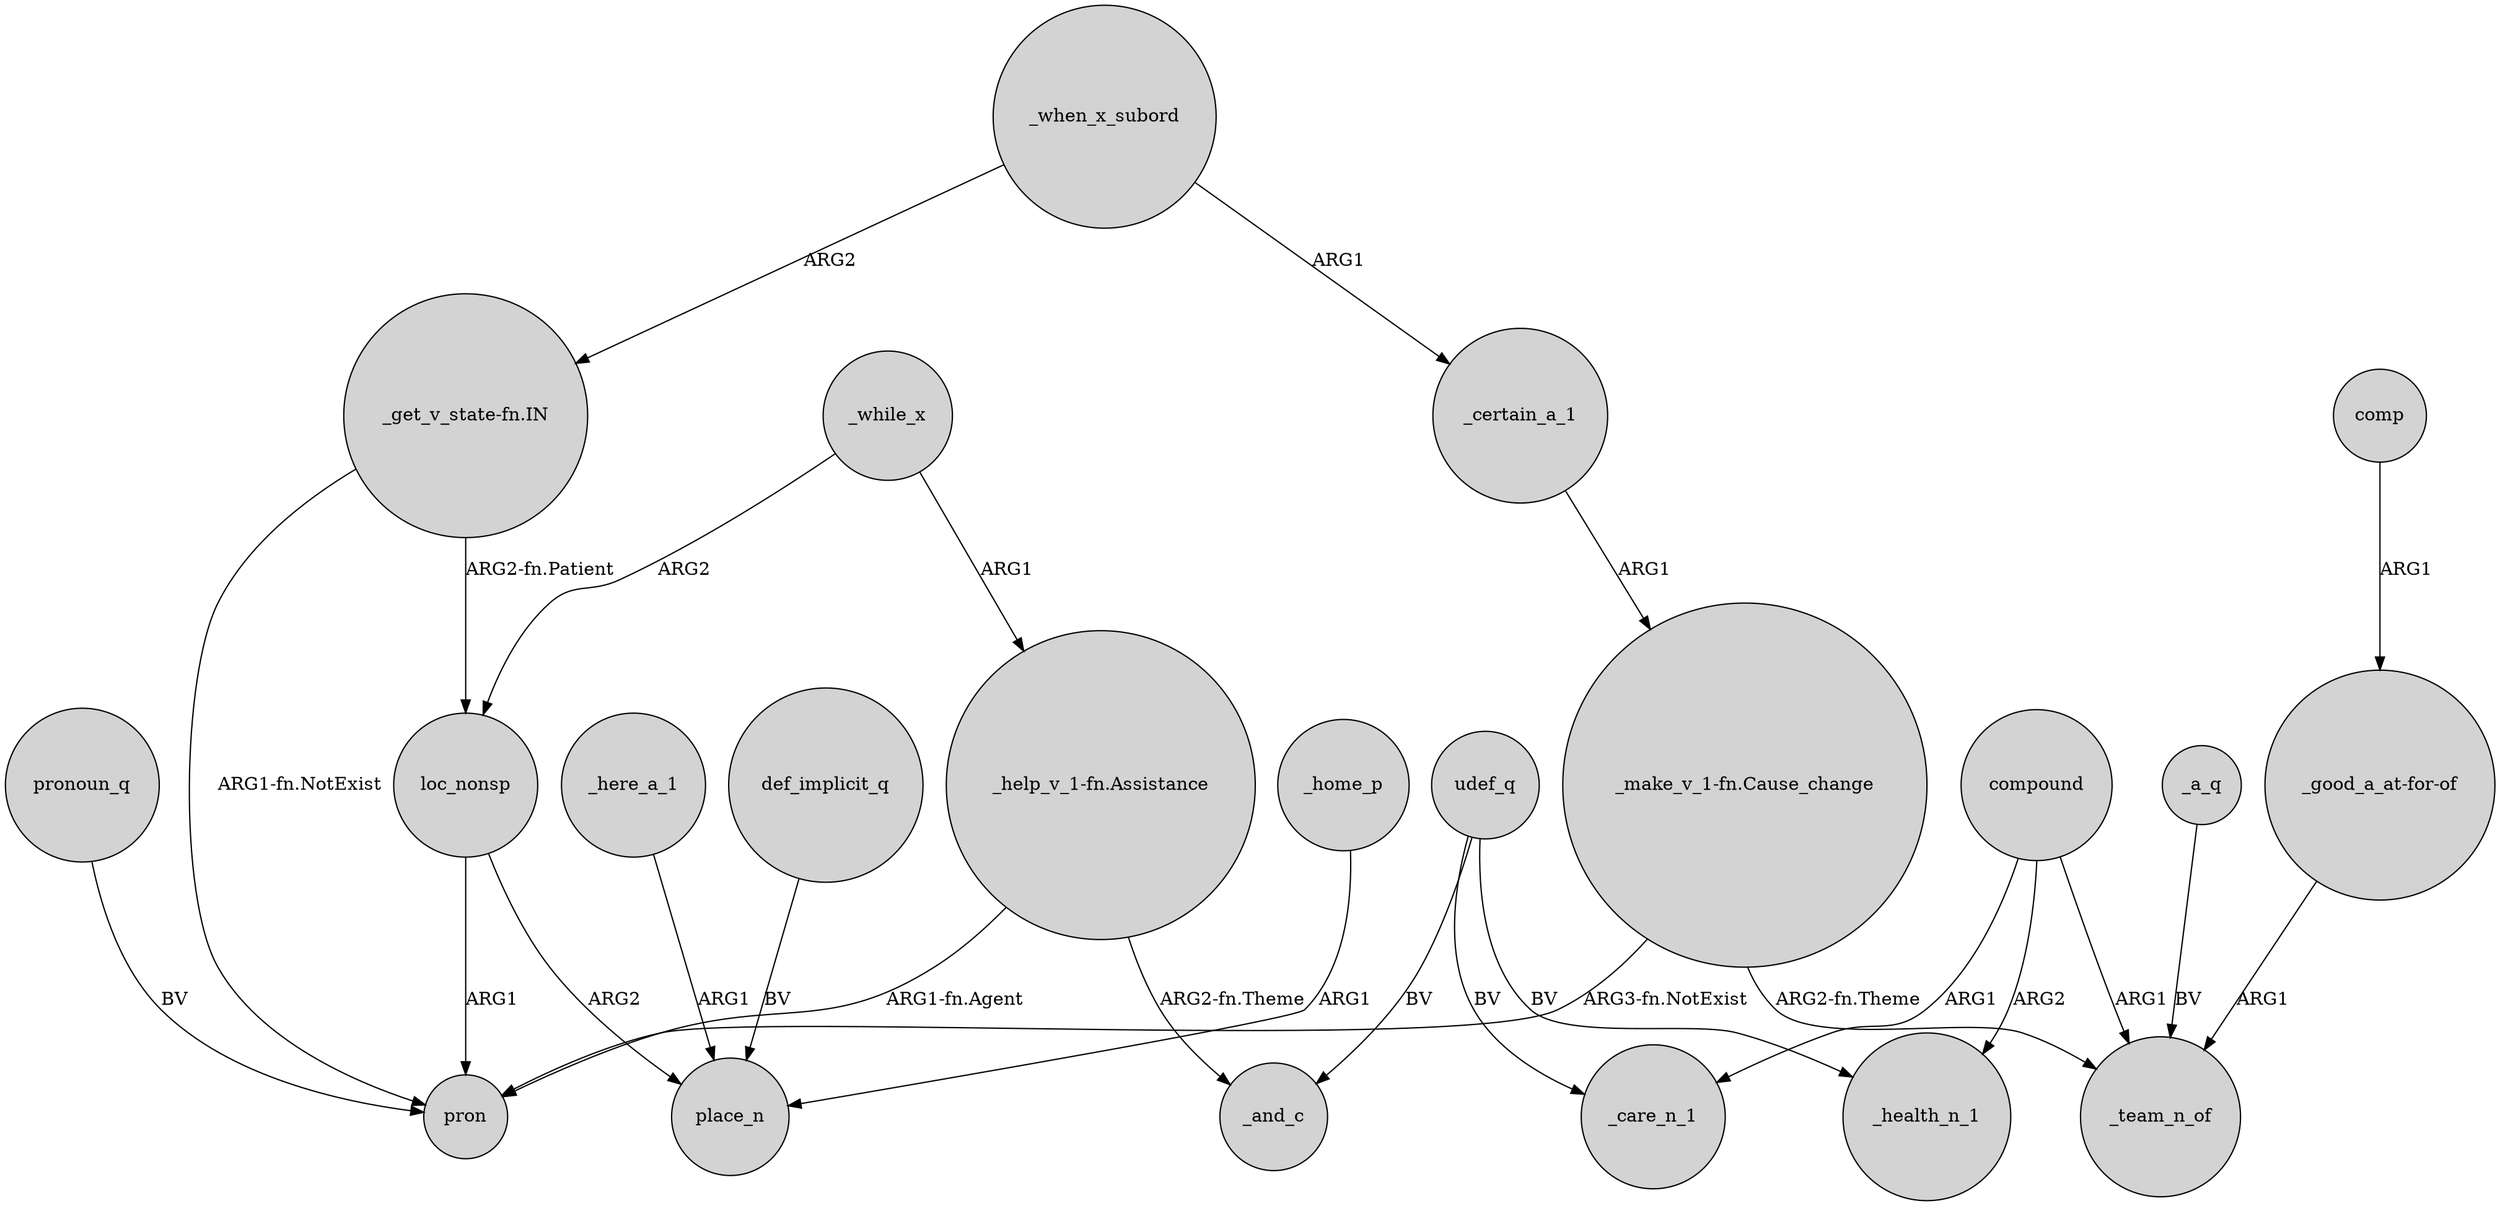 digraph {
	node [shape=circle style=filled]
	"_get_v_state-fn.IN" -> pron [label="ARG1-fn.NotExist"]
	compound -> _team_n_of [label=ARG1]
	_here_a_1 -> place_n [label=ARG1]
	loc_nonsp -> pron [label=ARG1]
	comp -> "_good_a_at-for-of" [label=ARG1]
	_a_q -> _team_n_of [label=BV]
	udef_q -> _care_n_1 [label=BV]
	_when_x_subord -> "_get_v_state-fn.IN" [label=ARG2]
	def_implicit_q -> place_n [label=BV]
	"_help_v_1-fn.Assistance" -> _and_c [label="ARG2-fn.Theme"]
	"_make_v_1-fn.Cause_change" -> _team_n_of [label="ARG2-fn.Theme"]
	pronoun_q -> pron [label=BV]
	"_get_v_state-fn.IN" -> loc_nonsp [label="ARG2-fn.Patient"]
	"_make_v_1-fn.Cause_change" -> pron [label="ARG3-fn.NotExist"]
	compound -> _health_n_1 [label=ARG2]
	"_good_a_at-for-of" -> _team_n_of [label=ARG1]
	udef_q -> _health_n_1 [label=BV]
	_while_x -> loc_nonsp [label=ARG2]
	_certain_a_1 -> "_make_v_1-fn.Cause_change" [label=ARG1]
	loc_nonsp -> place_n [label=ARG2]
	compound -> _care_n_1 [label=ARG1]
	"_help_v_1-fn.Assistance" -> pron [label="ARG1-fn.Agent"]
	_when_x_subord -> _certain_a_1 [label=ARG1]
	udef_q -> _and_c [label=BV]
	_home_p -> place_n [label=ARG1]
	_while_x -> "_help_v_1-fn.Assistance" [label=ARG1]
}
